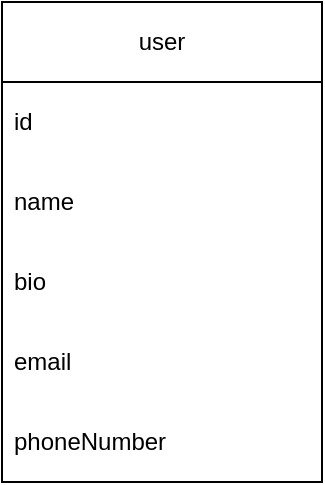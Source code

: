 <mxfile version="20.7.4" type="github">
  <diagram id="mrGP1nbBjJE-7ylbn2bu" name="Page-1">
    <mxGraphModel dx="794" dy="527" grid="1" gridSize="10" guides="1" tooltips="1" connect="1" arrows="1" fold="1" page="1" pageScale="1" pageWidth="1169" pageHeight="827" math="0" shadow="0">
      <root>
        <mxCell id="0" />
        <mxCell id="1" parent="0" />
        <mxCell id="9W-R-FU2pF3olqAembLH-1" value="user" style="swimlane;fontStyle=0;childLayout=stackLayout;horizontal=1;startSize=40;horizontalStack=0;resizeParent=1;resizeParentMax=0;resizeLast=0;collapsible=1;marginBottom=0;whiteSpace=wrap;html=1;" parent="1" vertex="1">
          <mxGeometry x="40" y="40" width="160" height="240" as="geometry" />
        </mxCell>
        <mxCell id="9W-R-FU2pF3olqAembLH-2" value="id" style="text;strokeColor=none;fillColor=none;align=left;verticalAlign=middle;spacingLeft=4;spacingRight=4;overflow=hidden;points=[[0,0.5],[1,0.5]];portConstraint=eastwest;rotatable=0;whiteSpace=wrap;html=1;" parent="9W-R-FU2pF3olqAembLH-1" vertex="1">
          <mxGeometry y="40" width="160" height="40" as="geometry" />
        </mxCell>
        <mxCell id="9W-R-FU2pF3olqAembLH-5" value="name" style="text;strokeColor=none;fillColor=none;align=left;verticalAlign=middle;spacingLeft=4;spacingRight=4;overflow=hidden;points=[[0,0.5],[1,0.5]];portConstraint=eastwest;rotatable=0;whiteSpace=wrap;html=1;" parent="9W-R-FU2pF3olqAembLH-1" vertex="1">
          <mxGeometry y="80" width="160" height="40" as="geometry" />
        </mxCell>
        <mxCell id="9W-R-FU2pF3olqAembLH-6" value="bio" style="text;strokeColor=none;fillColor=none;align=left;verticalAlign=middle;spacingLeft=4;spacingRight=4;overflow=hidden;points=[[0,0.5],[1,0.5]];portConstraint=eastwest;rotatable=0;whiteSpace=wrap;html=1;" parent="9W-R-FU2pF3olqAembLH-1" vertex="1">
          <mxGeometry y="120" width="160" height="40" as="geometry" />
        </mxCell>
        <mxCell id="9W-R-FU2pF3olqAembLH-3" value="email" style="text;strokeColor=none;fillColor=none;align=left;verticalAlign=middle;spacingLeft=4;spacingRight=4;overflow=hidden;points=[[0,0.5],[1,0.5]];portConstraint=eastwest;rotatable=0;whiteSpace=wrap;html=1;" parent="9W-R-FU2pF3olqAembLH-1" vertex="1">
          <mxGeometry y="160" width="160" height="40" as="geometry" />
        </mxCell>
        <mxCell id="9W-R-FU2pF3olqAembLH-4" value="phoneNumber" style="text;strokeColor=none;fillColor=none;align=left;verticalAlign=middle;spacingLeft=4;spacingRight=4;overflow=hidden;points=[[0,0.5],[1,0.5]];portConstraint=eastwest;rotatable=0;whiteSpace=wrap;html=1;" parent="9W-R-FU2pF3olqAembLH-1" vertex="1">
          <mxGeometry y="200" width="160" height="40" as="geometry" />
        </mxCell>
      </root>
    </mxGraphModel>
  </diagram>
</mxfile>
